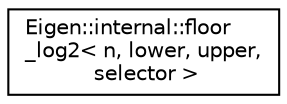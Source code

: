 digraph "Graphical Class Hierarchy"
{
  edge [fontname="Helvetica",fontsize="10",labelfontname="Helvetica",labelfontsize="10"];
  node [fontname="Helvetica",fontsize="10",shape=record];
  rankdir="LR";
  Node1 [label="Eigen::internal::floor\l_log2\< n, lower, upper,\l selector \>",height=0.2,width=0.4,color="black", fillcolor="white", style="filled",URL="$struct_eigen_1_1internal_1_1floor__log2.html"];
}
